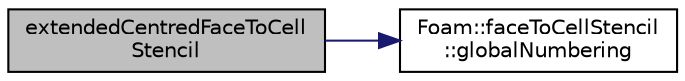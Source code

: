 digraph "extendedCentredFaceToCellStencil"
{
  bgcolor="transparent";
  edge [fontname="Helvetica",fontsize="10",labelfontname="Helvetica",labelfontsize="10"];
  node [fontname="Helvetica",fontsize="10",shape=record];
  rankdir="LR";
  Node1 [label="extendedCentredFaceToCell\lStencil",height=0.2,width=0.4,color="black", fillcolor="grey75", style="filled", fontcolor="black"];
  Node1 -> Node2 [color="midnightblue",fontsize="10",style="solid",fontname="Helvetica"];
  Node2 [label="Foam::faceToCellStencil\l::globalNumbering",height=0.2,width=0.4,color="black",URL="$a00737.html#a7cc876f8ae62af6790496d9e6b9515d1",tooltip="Global numbering for faces. "];
}
